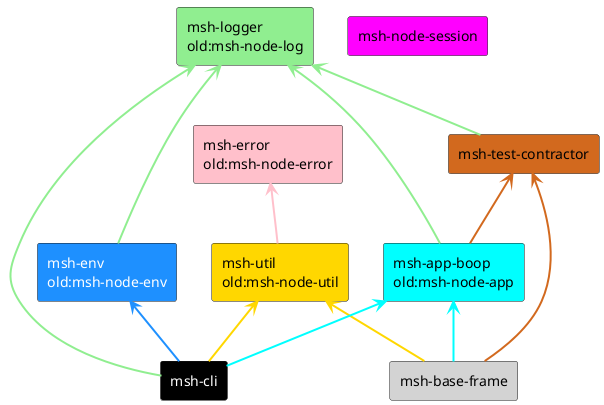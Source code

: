 @startuml
<style>
arrow {
  LineThickness 2
}
</style>
'skinparam shadowing false


!$error_color = pink
!$node_session_color = Magenta
!$util_color = gold
!$logger_color = lightgreen
!$app_boot_color = cyan
!$test_contractor_color = chocolate
!$env_color = DodgerBlue
!$base_frame_color = lightgray
!$cli_color = black

rectangle "msh-error\nold:msh-node-error" as error #$error_color

rectangle "msh-node-session" as node_session #$node_session_color
rectangle "msh-util\nold:msh-node-util" as util #$util_color
rectangle "msh-logger\nold:msh-node-log" as logger #$logger_color

rectangle "msh-app-boop\nold:msh-node-app" as app_boot #$app_boot_color
rectangle "msh-test-contractor" as test_contractor #$test_contractor_color
rectangle "msh-env\nold:msh-node-env" as env #$env_color;text:white

rectangle "msh-base-frame" as base_frame #$base_frame_color
rectangle "msh-cli" as cli #$cli_color;text:white

'--------------

base_frame -up-> app_boot #$app_boot_color
base_frame -up-> util #$util_color
base_frame -up-> test_contractor #$test_contractor_color


app_boot -up-> logger #$logger_color
app_boot -up-> test_contractor #$test_contractor_color


cli -up-> app_boot #$app_boot_color
cli -up-> env #$env_color
cli -up-> logger #$logger_color
cli -up-> util #$util_color


env -up-> logger #$logger_color


test_contractor -up-> logger #$logger_color


util -up-> error #$error_color

@enduml
